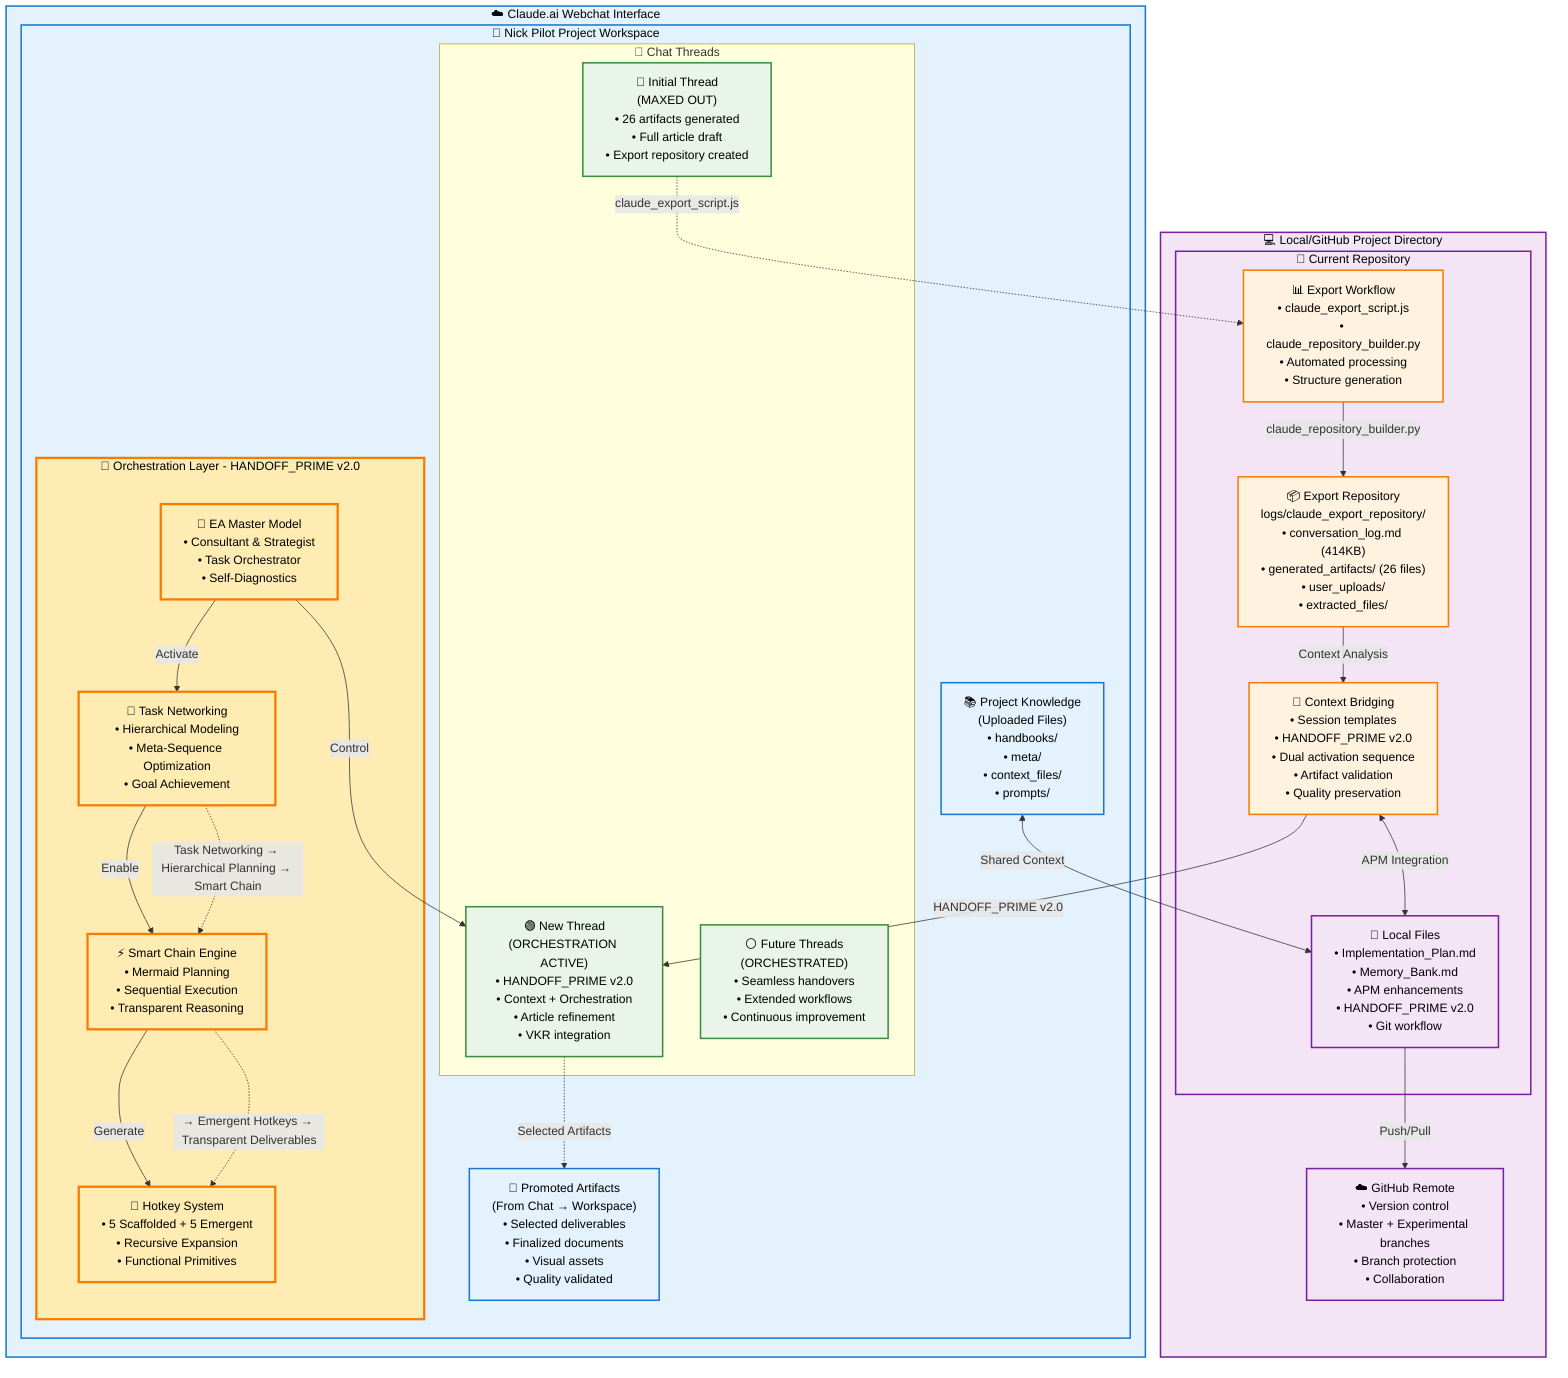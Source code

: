 graph TB
    subgraph CloudSystem["☁️ Claude.ai Webchat Interface"]
        subgraph ProjectWS["📂 Nick Pilot Project Workspace"]
            ProjKnowledge["📚 Project Knowledge<br/>(Uploaded Files)<br/>• handbooks/<br/>• meta/<br/>• context_files/<br/>• prompts/"]

            subgraph OrchestrationLayer["🎯 Orchestration Layer - HANDOFF_PRIME v2.0"]
                EAMaster["🤖 EA Master Model<br/>• Consultant & Strategist<br/>• Task Orchestrator<br/>• Self-Diagnostics"]
                TaskNet["🔄 Task Networking<br/>• Hierarchical Modeling<br/>• Meta-Sequence Optimization<br/>• Goal Achievement"]
                SmartChain["⚡ Smart Chain Engine<br/>• Mermaid Planning<br/>• Sequential Execution<br/>• Transparent Reasoning"]
                HotkeySystem["🔑 Hotkey System<br/>• 5 Scaffolded + 5 Emergent<br/>• Recursive Expansion<br/>• Functional Primitives"]
            end

            subgraph ChatThreads["💬 Chat Threads"]
                InitialThread["🔴 Initial Thread<br/>(MAXED OUT)<br/>• 26 artifacts generated<br/>• Full article draft<br/>• Export repository created"]
                NewThread["🟢 New Thread<br/>(ORCHESTRATION ACTIVE)<br/>• HANDOFF_PRIME v2.0<br/>• Context + Orchestration<br/>• Article refinement<br/>• VKR integration"]
                FutureThreads["⚪ Future Threads<br/>(ORCHESTRATED)<br/>• Seamless handovers<br/>• Extended workflows<br/>• Continuous improvement"]
            end

            PromotedArtifacts["📁 Promoted Artifacts<br/>(From Chat → Workspace)<br/>• Selected deliverables<br/>• Finalized documents<br/>• Visual assets<br/>• Quality validated"]
        end
    end

    subgraph LocalSystem["💻 Local/GitHub Project Directory"]
        subgraph CurrentRepo["📂 Current Repository"]
            LocalFiles["📄 Local Files<br/>• Implementation_Plan.md<br/>• Memory_Bank.md<br/>• APM enhancements<br/>• HANDOFF_PRIME v2.0<br/>• Git workflow"]

            ExportRepo["📦 Export Repository<br/>logs/claude_export_repository/<br/>• conversation_log.md (414KB)<br/>• generated_artifacts/ (26 files)<br/>• user_uploads/<br/>• extracted_files/"]

            ContextBridge["🌉 Context Bridging<br/>• Session templates<br/>• HANDOFF_PRIME v2.0<br/>• Dual activation sequence<br/>• Artifact validation<br/>• Quality preservation"]

            ExportWorkflow["📊 Export Workflow<br/>• claude_export_script.js<br/>• claude_repository_builder.py<br/>• Automated processing<br/>• Structure generation"]
        end

        GitHubRemote["☁️ GitHub Remote<br/>• Version control<br/>• Master + Experimental branches<br/>• Branch protection<br/>• Collaboration"]
    end

    %% Orchestration Flows
    EAMaster -->|Activate| TaskNet
    TaskNet -->|Enable| SmartChain
    SmartChain -->|Generate| HotkeySystem
    EAMaster -->|Control| NewThread

    %% Export Process Flow
    InitialThread -.->|"claude_export_script.js"| ExportWorkflow
    ExportWorkflow -->|"claude_repository_builder.py"| ExportRepo
    ExportRepo -->|"Context Analysis"| ContextBridge
    ContextBridge -->|"HANDOFF_PRIME v2.0"| NewThread

    %% System Integration
    NewThread -.->|"Selected Artifacts"| PromotedArtifacts
    LocalFiles -->|"Push/Pull"| GitHubRemote
    ProjKnowledge <-->|"Shared Context"| LocalFiles
    ContextBridge <-->|"APM Integration"| LocalFiles

    %% Task Networking Philosophy Flow
    TaskNet -.->|"Task Networking → Hierarchical Planning → Smart Chain"| SmartChain
    SmartChain -.->|"→ Emergent Hotkeys → Transparent Deliverables"| HotkeySystem

    %% Styling
    classDef cloudNode fill:#e3f2fd,stroke:#1976d2,stroke-width:2px,color:#000000
    classDef localNode fill:#f3e5f5,stroke:#7b1fa2,stroke-width:2px,color:#000000
    classDef threadNode fill:#e8f5e8,stroke:#388e3c,stroke-width:2px,color:#000000
    classDef bridgeNode fill:#fff3e0,stroke:#f57c00,stroke-width:2px,color:#000000
    classDef orchestrationNode fill:#ffecb3,stroke:#f57c00,stroke-width:3px,color:#000000

    class CloudSystem,ProjectWS,ProjKnowledge,PromotedArtifacts cloudNode
    class LocalSystem,CurrentRepo,LocalFiles,GitHubRemote localNode
    class InitialThread,NewThread,FutureThreads threadNode
    class ExportRepo,ContextBridge,ExportWorkflow bridgeNode
    class OrchestrationLayer,EAMaster,TaskNet,SmartChain,HotkeySystem orchestrationNode